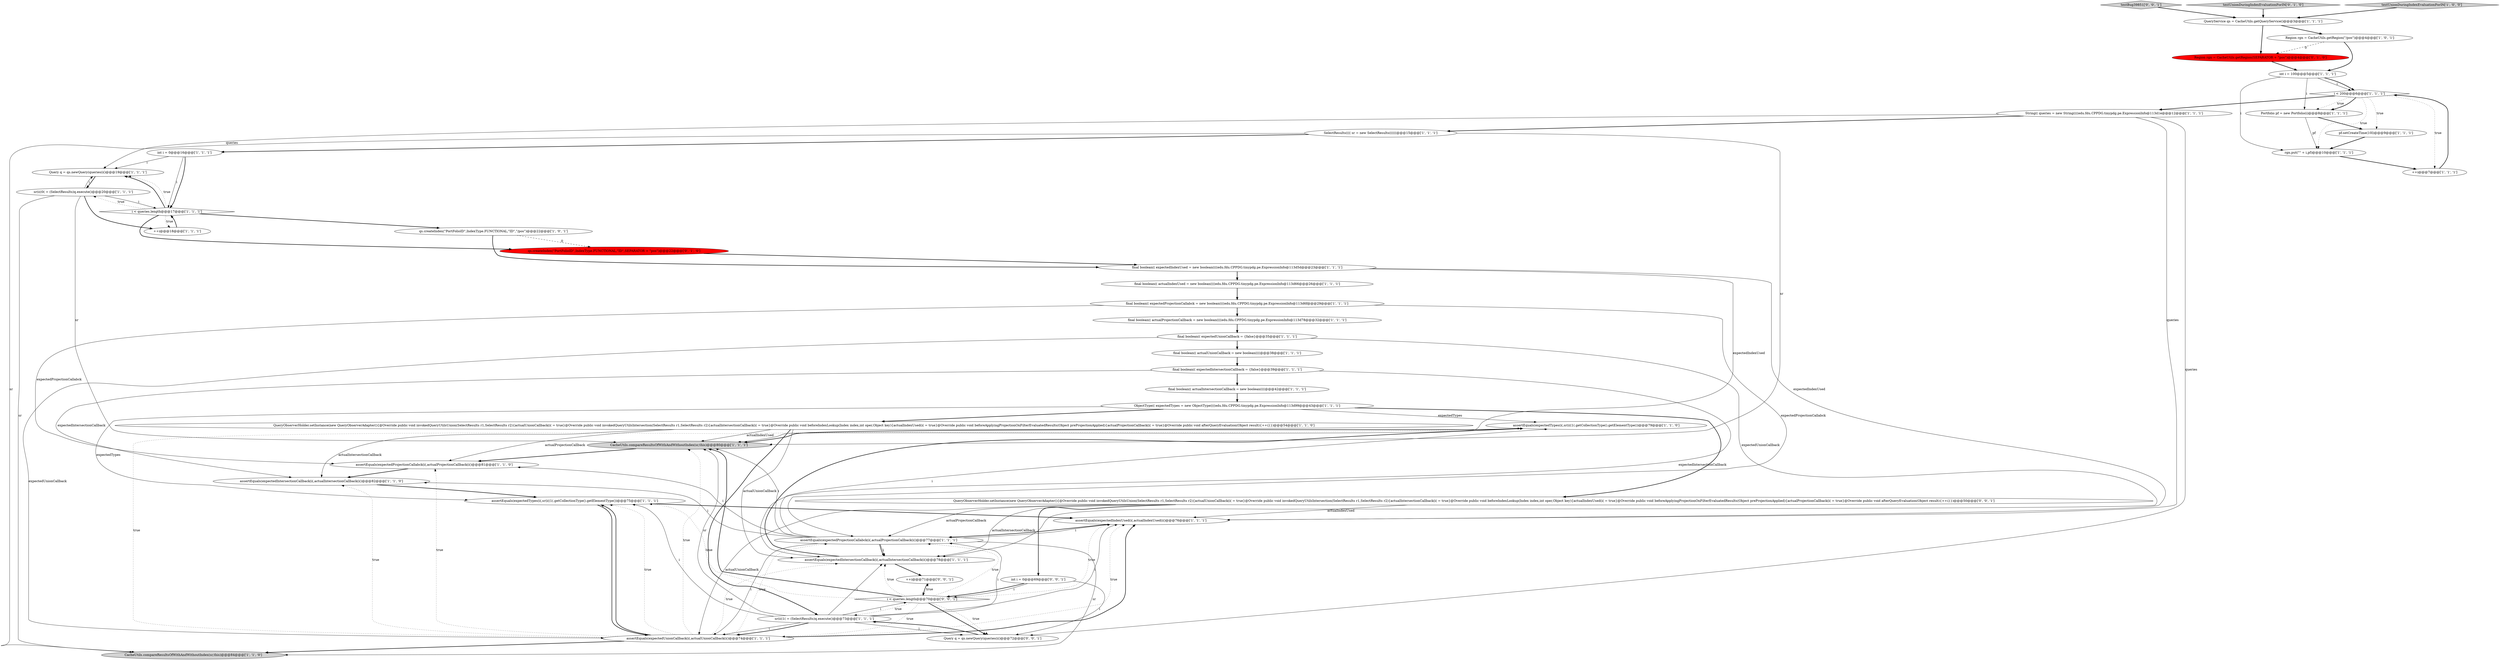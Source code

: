 digraph {
14 [style = filled, label = "final boolean(( actualUnionCallback = new boolean((((@@@38@@@['1', '1', '1']", fillcolor = white, shape = ellipse image = "AAA0AAABBB1BBB"];
31 [style = filled, label = "final boolean(( actualIntersectionCallback = new boolean((((@@@42@@@['1', '1', '1']", fillcolor = white, shape = ellipse image = "AAA0AAABBB1BBB"];
46 [style = filled, label = "i < queries.length@@@70@@@['0', '0', '1']", fillcolor = white, shape = diamond image = "AAA0AAABBB3BBB"];
10 [style = filled, label = "assertEquals(expectedTypes(i(,sr(i((1(.getCollectionType().getElementType())@@@79@@@['1', '1', '0']", fillcolor = white, shape = ellipse image = "AAA0AAABBB1BBB"];
43 [style = filled, label = "testBug39851['0', '0', '1']", fillcolor = lightgray, shape = diamond image = "AAA0AAABBB3BBB"];
15 [style = filled, label = "assertEquals(expectedIntersectionCallback(i(,actualIntersectionCallback(i()@@@82@@@['1', '1', '0']", fillcolor = white, shape = ellipse image = "AAA0AAABBB1BBB"];
6 [style = filled, label = "final boolean(( expectedUnionCallback = {false}@@@35@@@['1', '1', '1']", fillcolor = white, shape = ellipse image = "AAA0AAABBB1BBB"];
24 [style = filled, label = "assertEquals(expectedIndexUsed(i(,actualIndexUsed(i()@@@76@@@['1', '1', '1']", fillcolor = white, shape = ellipse image = "AAA0AAABBB1BBB"];
36 [style = filled, label = "CacheUtils.compareResultsOfWithAndWithoutIndex(sr,this)@@@84@@@['1', '1', '0']", fillcolor = lightgray, shape = ellipse image = "AAA0AAABBB1BBB"];
20 [style = filled, label = "Portfolio pf = new Portfolio(i)@@@8@@@['1', '1', '1']", fillcolor = white, shape = ellipse image = "AAA0AAABBB1BBB"];
11 [style = filled, label = "int i = 100@@@5@@@['1', '1', '1']", fillcolor = white, shape = ellipse image = "AAA0AAABBB1BBB"];
27 [style = filled, label = "ObjectType(( expectedTypes = new ObjectType((((edu.fdu.CPPDG.tinypdg.pe.ExpressionInfo@113d99@@@43@@@['1', '1', '1']", fillcolor = white, shape = ellipse image = "AAA0AAABBB1BBB"];
5 [style = filled, label = "CacheUtils.compareResultsOfWithAndWithoutIndex(sr,this)@@@80@@@['1', '1', '1']", fillcolor = lightgray, shape = ellipse image = "AAA0AAABBB1BBB"];
44 [style = filled, label = "QueryObserverHolder.setInstance(new QueryObserverAdapter(){@Override public void invokedQueryUtilsUnion(SelectResults r1,SelectResults r2){actualUnionCallback(i( = true}@Override public void invokedQueryUtilsIntersection(SelectResults r1,SelectResults r2){actualIntersectionCallback(i( = true}@Override public void beforeIndexLookup(Index index,int oper,Object key){actualIndexUsed(i( = true}@Override public void beforeApplyingProjectionOnFilterEvaluatedResults(Object preProjectionApplied){actualProjectionCallback(i( = true}@Override public void afterQueryEvaluation(Object result){++i}})@@@50@@@['0', '0', '1']", fillcolor = white, shape = ellipse image = "AAA0AAABBB3BBB"];
12 [style = filled, label = "assertEquals(expectedProjectionCallabck(i(,actualProjectionCallback(i()@@@81@@@['1', '1', '0']", fillcolor = white, shape = ellipse image = "AAA0AAABBB1BBB"];
16 [style = filled, label = "QueryService qs = CacheUtils.getQueryService()@@@3@@@['1', '1', '1']", fillcolor = white, shape = ellipse image = "AAA0AAABBB1BBB"];
25 [style = filled, label = "assertEquals(expectedTypes(i(,sr(i((1(.getCollectionType().getElementType())@@@75@@@['1', '1', '1']", fillcolor = white, shape = ellipse image = "AAA0AAABBB1BBB"];
32 [style = filled, label = "i < 200@@@6@@@['1', '1', '1']", fillcolor = white, shape = diamond image = "AAA0AAABBB1BBB"];
2 [style = filled, label = "i < queries.length@@@17@@@['1', '1', '1']", fillcolor = white, shape = diamond image = "AAA0AAABBB1BBB"];
39 [style = filled, label = "qs.createIndex(\"PortFolioID\",IndexType.FUNCTIONAL,\"ID\",SEPARATOR + \"pos\")@@@22@@@['0', '1', '0']", fillcolor = red, shape = ellipse image = "AAA1AAABBB2BBB"];
42 [style = filled, label = "Query q = qs.newQuery(queries(i()@@@72@@@['0', '0', '1']", fillcolor = white, shape = ellipse image = "AAA0AAABBB3BBB"];
21 [style = filled, label = "++i@@@18@@@['1', '1', '1']", fillcolor = white, shape = ellipse image = "AAA0AAABBB1BBB"];
37 [style = filled, label = "final boolean(( actualProjectionCallback = new boolean((((edu.fdu.CPPDG.tinypdg.pe.ExpressionInfo@113d78@@@32@@@['1', '1', '1']", fillcolor = white, shape = ellipse image = "AAA0AAABBB1BBB"];
8 [style = filled, label = "final boolean(( expectedProjectionCallabck = new boolean((((edu.fdu.CPPDG.tinypdg.pe.ExpressionInfo@113d6f@@@29@@@['1', '1', '1']", fillcolor = white, shape = ellipse image = "AAA0AAABBB1BBB"];
41 [style = filled, label = "++i@@@71@@@['0', '0', '1']", fillcolor = white, shape = ellipse image = "AAA0AAABBB3BBB"];
1 [style = filled, label = "Query q = qs.newQuery(queries(i()@@@19@@@['1', '1', '1']", fillcolor = white, shape = ellipse image = "AAA0AAABBB1BBB"];
30 [style = filled, label = "assertEquals(expectedUnionCallback(i(,actualUnionCallback(i()@@@74@@@['1', '1', '1']", fillcolor = white, shape = ellipse image = "AAA0AAABBB1BBB"];
7 [style = filled, label = "rgn.put(\"\" + i,pf)@@@10@@@['1', '1', '1']", fillcolor = white, shape = ellipse image = "AAA0AAABBB1BBB"];
33 [style = filled, label = "int i = 0@@@16@@@['1', '1', '1']", fillcolor = white, shape = ellipse image = "AAA0AAABBB1BBB"];
28 [style = filled, label = "assertEquals(expectedProjectionCallabck(i(,actualProjectionCallback(i()@@@77@@@['1', '1', '1']", fillcolor = white, shape = ellipse image = "AAA0AAABBB1BBB"];
0 [style = filled, label = "qs.createIndex(\"PortFolioID\",IndexType.FUNCTIONAL,\"ID\",\"/pos\")@@@22@@@['1', '0', '1']", fillcolor = white, shape = ellipse image = "AAA0AAABBB1BBB"];
3 [style = filled, label = "final boolean(( actualIndexUsed = new boolean((((edu.fdu.CPPDG.tinypdg.pe.ExpressionInfo@113d66@@@26@@@['1', '1', '1']", fillcolor = white, shape = ellipse image = "AAA0AAABBB1BBB"];
38 [style = filled, label = "testUnionDuringIndexEvaluationForIN['0', '1', '0']", fillcolor = lightgray, shape = diamond image = "AAA0AAABBB2BBB"];
13 [style = filled, label = "final boolean(( expectedIndexUsed = new boolean((((edu.fdu.CPPDG.tinypdg.pe.ExpressionInfo@113d5d@@@23@@@['1', '1', '1']", fillcolor = white, shape = ellipse image = "AAA0AAABBB1BBB"];
35 [style = filled, label = "assertEquals(expectedIntersectionCallback(i(,actualIntersectionCallback(i()@@@78@@@['1', '1', '1']", fillcolor = white, shape = ellipse image = "AAA0AAABBB1BBB"];
40 [style = filled, label = "Region rgn = CacheUtils.getRegion(SEPARATOR + \"pos\")@@@4@@@['0', '1', '0']", fillcolor = red, shape = ellipse image = "AAA1AAABBB2BBB"];
9 [style = filled, label = "Region rgn = CacheUtils.getRegion(\"/pos\")@@@4@@@['1', '0', '1']", fillcolor = white, shape = ellipse image = "AAA0AAABBB1BBB"];
45 [style = filled, label = "int i = 0@@@69@@@['0', '0', '1']", fillcolor = white, shape = ellipse image = "AAA0AAABBB3BBB"];
18 [style = filled, label = "String(( queries = new String((((edu.fdu.CPPDG.tinypdg.pe.ExpressionInfo@113d1e@@@12@@@['1', '1', '1']", fillcolor = white, shape = ellipse image = "AAA0AAABBB1BBB"];
26 [style = filled, label = "sr(i((0( = (SelectResults)q.execute()@@@20@@@['1', '1', '1']", fillcolor = white, shape = ellipse image = "AAA0AAABBB1BBB"];
23 [style = filled, label = "++i@@@7@@@['1', '1', '1']", fillcolor = white, shape = ellipse image = "AAA0AAABBB1BBB"];
19 [style = filled, label = "sr(i((1( = (SelectResults)q.execute()@@@73@@@['1', '1', '1']", fillcolor = white, shape = ellipse image = "AAA0AAABBB1BBB"];
4 [style = filled, label = "QueryObserverHolder.setInstance(new QueryObserverAdapter(){@Override public void invokedQueryUtilsUnion(SelectResults r1,SelectResults r2){actualUnionCallback(i( = true}@Override public void invokedQueryUtilsIntersection(SelectResults r1,SelectResults r2){actualIntersectionCallback(i( = true}@Override public void beforeIndexLookup(Index index,int oper,Object key){actualIndexUsed(i( = true}@Override public void beforeApplyingProjectionOnFilterEvaluatedResults(Object preProjectionApplied){actualProjectionCallback(i( = true}@Override public void afterQueryEvaluation(Object result){++i}})@@@54@@@['1', '1', '0']", fillcolor = white, shape = ellipse image = "AAA0AAABBB1BBB"];
34 [style = filled, label = "testUnionDuringIndexEvaluationForIN['1', '0', '0']", fillcolor = lightgray, shape = diamond image = "AAA0AAABBB1BBB"];
29 [style = filled, label = "pf.setCreateTime(10l)@@@9@@@['1', '1', '1']", fillcolor = white, shape = ellipse image = "AAA0AAABBB1BBB"];
22 [style = filled, label = "SelectResults(((( sr = new SelectResults((((((@@@15@@@['1', '1', '1']", fillcolor = white, shape = ellipse image = "AAA0AAABBB1BBB"];
17 [style = filled, label = "final boolean(( expectedIntersectionCallback = {false}@@@39@@@['1', '1', '1']", fillcolor = white, shape = ellipse image = "AAA0AAABBB1BBB"];
30->5 [style = dotted, label="true"];
27->10 [style = solid, label="expectedTypes"];
9->11 [style = bold, label=""];
0->13 [style = bold, label=""];
46->28 [style = dotted, label="true"];
46->5 [style = bold, label=""];
15->25 [style = bold, label=""];
35->41 [style = bold, label=""];
25->30 [style = bold, label=""];
27->44 [style = bold, label=""];
45->42 [style = solid, label="i"];
46->24 [style = dotted, label="true"];
14->17 [style = bold, label=""];
30->36 [style = bold, label=""];
26->1 [style = solid, label="i"];
11->20 [style = solid, label="i"];
21->2 [style = bold, label=""];
19->24 [style = solid, label="i"];
40->11 [style = bold, label=""];
18->22 [style = bold, label=""];
44->30 [style = solid, label="actualUnionCallback"];
28->15 [style = solid, label="i"];
19->5 [style = solid, label="sr"];
19->28 [style = solid, label="i"];
20->7 [style = solid, label="pf"];
33->2 [style = solid, label="i"];
6->35 [style = solid, label="expectedUnionCallback"];
13->5 [style = solid, label="expectedIndexUsed"];
35->10 [style = bold, label=""];
17->15 [style = solid, label="expectedIntersectionCallback"];
32->18 [style = bold, label=""];
13->24 [style = solid, label="expectedIndexUsed"];
32->20 [style = bold, label=""];
16->9 [style = bold, label=""];
46->30 [style = dotted, label="true"];
42->19 [style = bold, label=""];
11->32 [style = solid, label="i"];
24->28 [style = bold, label=""];
46->42 [style = bold, label=""];
43->16 [style = bold, label=""];
22->33 [style = bold, label=""];
16->40 [style = bold, label=""];
4->35 [style = solid, label="actualUnionCallback"];
4->19 [style = bold, label=""];
30->12 [style = dotted, label="true"];
44->35 [style = solid, label="actualIntersectionCallback"];
2->21 [style = dotted, label="true"];
2->39 [style = bold, label=""];
25->24 [style = bold, label=""];
19->25 [style = solid, label="i"];
28->35 [style = bold, label=""];
8->12 [style = solid, label="expectedProjectionCallabck"];
31->27 [style = bold, label=""];
8->28 [style = solid, label="expectedProjectionCallabck"];
7->23 [style = bold, label=""];
41->46 [style = bold, label=""];
19->46 [style = solid, label="i"];
45->46 [style = bold, label=""];
30->28 [style = dotted, label="true"];
44->45 [style = bold, label=""];
46->25 [style = dotted, label="true"];
18->24 [style = solid, label="queries"];
28->30 [style = solid, label="i"];
26->5 [style = solid, label="sr"];
19->35 [style = solid, label="i"];
30->24 [style = bold, label=""];
28->35 [style = solid, label="i"];
46->35 [style = dotted, label="true"];
39->13 [style = bold, label=""];
2->1 [style = bold, label=""];
4->12 [style = solid, label="actualProjectionCallback"];
30->10 [style = dotted, label="true"];
38->16 [style = bold, label=""];
28->24 [style = solid, label="i"];
32->20 [style = dotted, label="true"];
32->7 [style = dotted, label="true"];
23->32 [style = bold, label=""];
19->30 [style = solid, label="i"];
11->32 [style = bold, label=""];
4->5 [style = solid, label="actualIndexUsed"];
22->5 [style = solid, label="sr"];
17->35 [style = solid, label="expectedIntersectionCallback"];
26->2 [style = solid, label="i"];
28->10 [style = solid, label="i"];
46->19 [style = dotted, label="true"];
26->21 [style = bold, label=""];
2->0 [style = bold, label=""];
44->28 [style = solid, label="actualProjectionCallback"];
10->5 [style = bold, label=""];
30->25 [style = dotted, label="true"];
33->1 [style = solid, label="i"];
3->8 [style = bold, label=""];
34->16 [style = bold, label=""];
2->26 [style = dotted, label="true"];
26->36 [style = solid, label="sr"];
18->1 [style = solid, label="queries"];
8->37 [style = bold, label=""];
32->29 [style = dotted, label="true"];
28->36 [style = solid, label="sr"];
33->2 [style = bold, label=""];
28->12 [style = solid, label="i"];
18->42 [style = solid, label="queries"];
44->24 [style = solid, label="actualIndexUsed"];
30->24 [style = dotted, label="true"];
20->29 [style = bold, label=""];
32->23 [style = dotted, label="true"];
17->31 [style = bold, label=""];
6->30 [style = solid, label="expectedUnionCallback"];
12->15 [style = bold, label=""];
22->36 [style = solid, label="sr"];
30->25 [style = bold, label=""];
11->7 [style = solid, label="i"];
27->25 [style = solid, label="expectedTypes"];
0->39 [style = dashed, label="0"];
46->41 [style = dotted, label="true"];
1->26 [style = bold, label=""];
37->6 [style = bold, label=""];
45->46 [style = solid, label="i"];
6->14 [style = bold, label=""];
27->4 [style = bold, label=""];
19->42 [style = solid, label="i"];
9->40 [style = dashed, label="0"];
13->3 [style = bold, label=""];
5->12 [style = bold, label=""];
30->35 [style = dotted, label="true"];
2->1 [style = dotted, label="true"];
29->7 [style = bold, label=""];
46->42 [style = dotted, label="true"];
30->15 [style = dotted, label="true"];
4->15 [style = solid, label="actualIntersectionCallback"];
19->30 [style = bold, label=""];
28->5 [style = solid, label="i"];
}
